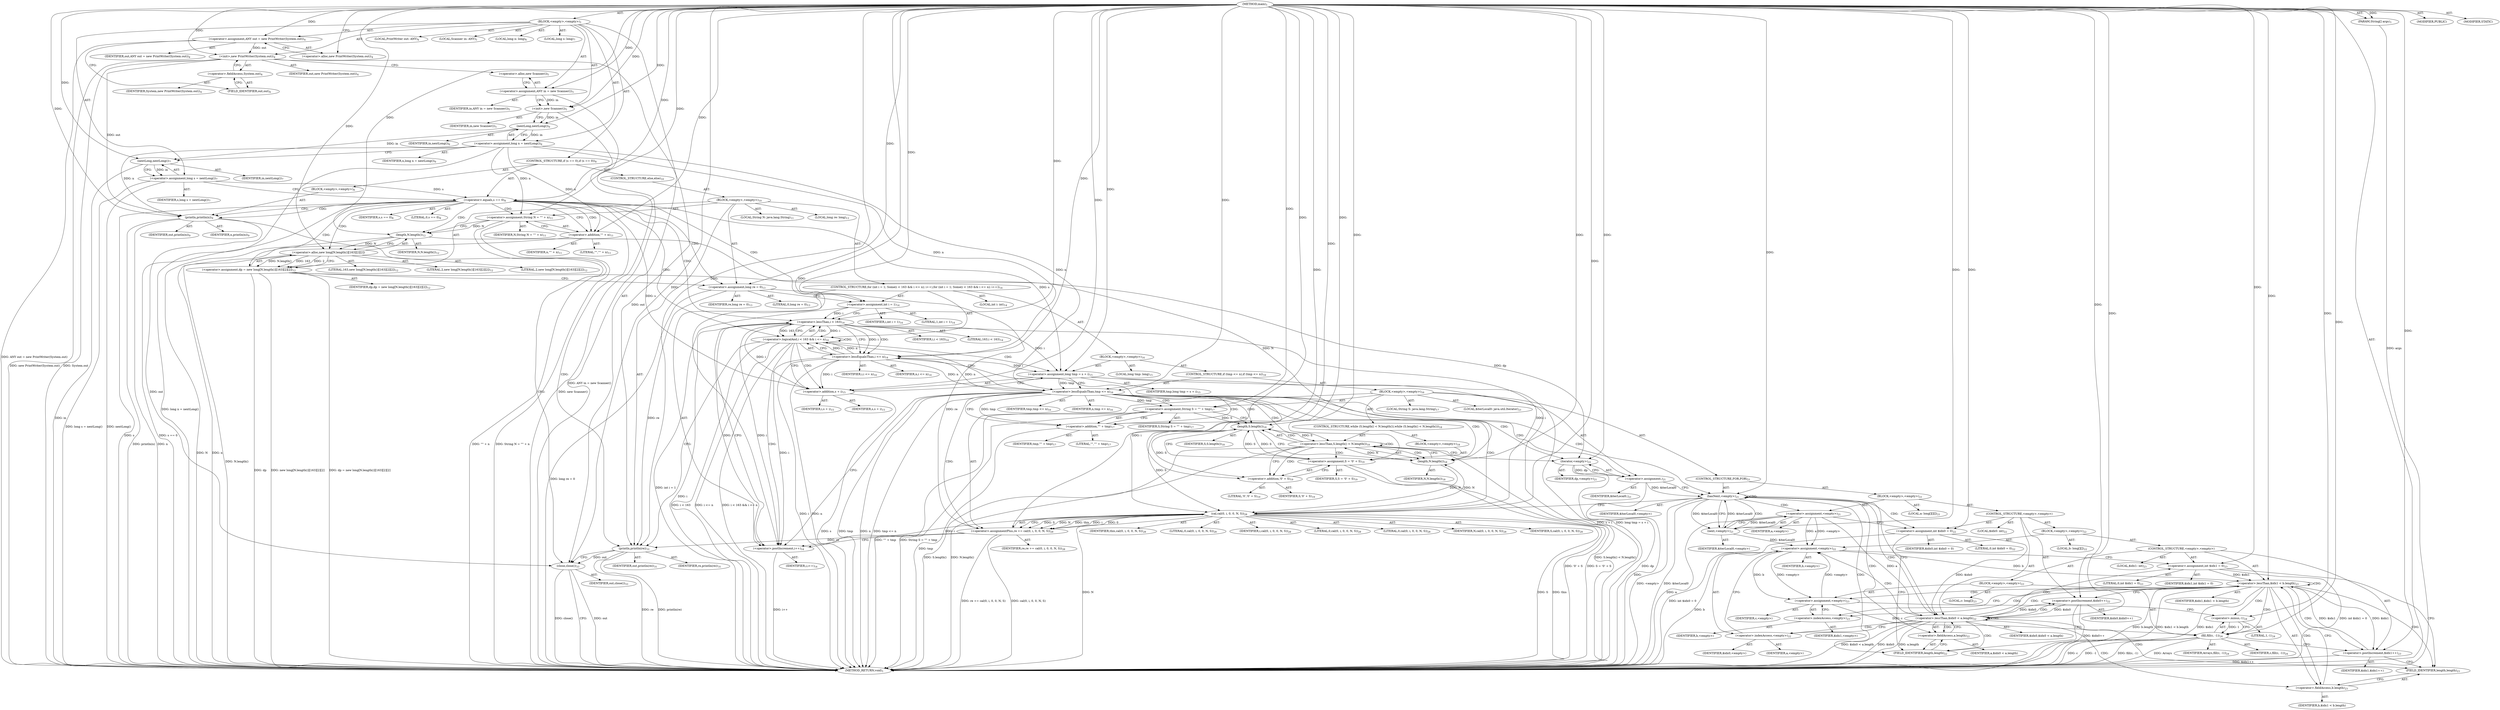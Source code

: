 digraph "main" {  
"21" [label = <(METHOD,main)<SUB>1</SUB>> ]
"22" [label = <(PARAM,String[] args)<SUB>1</SUB>> ]
"23" [label = <(BLOCK,&lt;empty&gt;,&lt;empty&gt;)<SUB>1</SUB>> ]
"4" [label = <(LOCAL,PrintWriter out: ANY)<SUB>4</SUB>> ]
"24" [label = <(&lt;operator&gt;.assignment,ANY out = new PrintWriter(System.out))<SUB>4</SUB>> ]
"25" [label = <(IDENTIFIER,out,ANY out = new PrintWriter(System.out))<SUB>4</SUB>> ]
"26" [label = <(&lt;operator&gt;.alloc,new PrintWriter(System.out))<SUB>4</SUB>> ]
"27" [label = <(&lt;init&gt;,new PrintWriter(System.out))<SUB>4</SUB>> ]
"3" [label = <(IDENTIFIER,out,new PrintWriter(System.out))<SUB>4</SUB>> ]
"28" [label = <(&lt;operator&gt;.fieldAccess,System.out)<SUB>4</SUB>> ]
"29" [label = <(IDENTIFIER,System,new PrintWriter(System.out))<SUB>4</SUB>> ]
"30" [label = <(FIELD_IDENTIFIER,out,out)<SUB>4</SUB>> ]
"6" [label = <(LOCAL,Scanner in: ANY)<SUB>5</SUB>> ]
"31" [label = <(&lt;operator&gt;.assignment,ANY in = new Scanner())<SUB>5</SUB>> ]
"32" [label = <(IDENTIFIER,in,ANY in = new Scanner())<SUB>5</SUB>> ]
"33" [label = <(&lt;operator&gt;.alloc,new Scanner())<SUB>5</SUB>> ]
"34" [label = <(&lt;init&gt;,new Scanner())<SUB>5</SUB>> ]
"5" [label = <(IDENTIFIER,in,new Scanner())<SUB>5</SUB>> ]
"35" [label = <(LOCAL,long n: long)<SUB>6</SUB>> ]
"36" [label = <(&lt;operator&gt;.assignment,long n = nextLong())<SUB>6</SUB>> ]
"37" [label = <(IDENTIFIER,n,long n = nextLong())<SUB>6</SUB>> ]
"38" [label = <(nextLong,nextLong())<SUB>6</SUB>> ]
"39" [label = <(IDENTIFIER,in,nextLong())<SUB>6</SUB>> ]
"40" [label = <(LOCAL,long s: long)<SUB>7</SUB>> ]
"41" [label = <(&lt;operator&gt;.assignment,long s = nextLong())<SUB>7</SUB>> ]
"42" [label = <(IDENTIFIER,s,long s = nextLong())<SUB>7</SUB>> ]
"43" [label = <(nextLong,nextLong())<SUB>7</SUB>> ]
"44" [label = <(IDENTIFIER,in,nextLong())<SUB>7</SUB>> ]
"45" [label = <(CONTROL_STRUCTURE,if (s == 0),if (s == 0))<SUB>8</SUB>> ]
"46" [label = <(&lt;operator&gt;.equals,s == 0)<SUB>8</SUB>> ]
"47" [label = <(IDENTIFIER,s,s == 0)<SUB>8</SUB>> ]
"48" [label = <(LITERAL,0,s == 0)<SUB>8</SUB>> ]
"49" [label = <(BLOCK,&lt;empty&gt;,&lt;empty&gt;)<SUB>8</SUB>> ]
"50" [label = <(println,println(n))<SUB>9</SUB>> ]
"51" [label = <(IDENTIFIER,out,println(n))<SUB>9</SUB>> ]
"52" [label = <(IDENTIFIER,n,println(n))<SUB>9</SUB>> ]
"53" [label = <(CONTROL_STRUCTURE,else,else)<SUB>10</SUB>> ]
"54" [label = <(BLOCK,&lt;empty&gt;,&lt;empty&gt;)<SUB>10</SUB>> ]
"55" [label = <(LOCAL,String N: java.lang.String)<SUB>11</SUB>> ]
"56" [label = <(&lt;operator&gt;.assignment,String N = &quot;&quot; + n)<SUB>11</SUB>> ]
"57" [label = <(IDENTIFIER,N,String N = &quot;&quot; + n)<SUB>11</SUB>> ]
"58" [label = <(&lt;operator&gt;.addition,&quot;&quot; + n)<SUB>11</SUB>> ]
"59" [label = <(LITERAL,&quot;&quot;,&quot;&quot; + n)<SUB>11</SUB>> ]
"60" [label = <(IDENTIFIER,n,&quot;&quot; + n)<SUB>11</SUB>> ]
"61" [label = <(&lt;operator&gt;.assignment,dp = new long[N.length()][163][2][2])<SUB>12</SUB>> ]
"62" [label = <(IDENTIFIER,dp,dp = new long[N.length()][163][2][2])<SUB>12</SUB>> ]
"63" [label = <(&lt;operator&gt;.alloc,new long[N.length()][163][2][2])> ]
"64" [label = <(length,N.length())<SUB>12</SUB>> ]
"65" [label = <(IDENTIFIER,N,N.length())<SUB>12</SUB>> ]
"66" [label = <(LITERAL,163,new long[N.length()][163][2][2])<SUB>12</SUB>> ]
"67" [label = <(LITERAL,2,new long[N.length()][163][2][2])<SUB>12</SUB>> ]
"68" [label = <(LITERAL,2,new long[N.length()][163][2][2])<SUB>12</SUB>> ]
"69" [label = <(LOCAL,long re: long)<SUB>13</SUB>> ]
"70" [label = <(&lt;operator&gt;.assignment,long re = 0)<SUB>13</SUB>> ]
"71" [label = <(IDENTIFIER,re,long re = 0)<SUB>13</SUB>> ]
"72" [label = <(LITERAL,0,long re = 0)<SUB>13</SUB>> ]
"73" [label = <(CONTROL_STRUCTURE,for (int i = 1; Some(i &lt; 163 &amp;&amp; i &lt;= n); i++),for (int i = 1; Some(i &lt; 163 &amp;&amp; i &lt;= n); i++))<SUB>14</SUB>> ]
"74" [label = <(LOCAL,int i: int)<SUB>14</SUB>> ]
"75" [label = <(&lt;operator&gt;.assignment,int i = 1)<SUB>14</SUB>> ]
"76" [label = <(IDENTIFIER,i,int i = 1)<SUB>14</SUB>> ]
"77" [label = <(LITERAL,1,int i = 1)<SUB>14</SUB>> ]
"78" [label = <(&lt;operator&gt;.logicalAnd,i &lt; 163 &amp;&amp; i &lt;= n)<SUB>14</SUB>> ]
"79" [label = <(&lt;operator&gt;.lessThan,i &lt; 163)<SUB>14</SUB>> ]
"80" [label = <(IDENTIFIER,i,i &lt; 163)<SUB>14</SUB>> ]
"81" [label = <(LITERAL,163,i &lt; 163)<SUB>14</SUB>> ]
"82" [label = <(&lt;operator&gt;.lessEqualsThan,i &lt;= n)<SUB>14</SUB>> ]
"83" [label = <(IDENTIFIER,i,i &lt;= n)<SUB>14</SUB>> ]
"84" [label = <(IDENTIFIER,n,i &lt;= n)<SUB>14</SUB>> ]
"85" [label = <(&lt;operator&gt;.postIncrement,i++)<SUB>14</SUB>> ]
"86" [label = <(IDENTIFIER,i,i++)<SUB>14</SUB>> ]
"87" [label = <(BLOCK,&lt;empty&gt;,&lt;empty&gt;)<SUB>14</SUB>> ]
"88" [label = <(LOCAL,long tmp: long)<SUB>15</SUB>> ]
"89" [label = <(&lt;operator&gt;.assignment,long tmp = s + i)<SUB>15</SUB>> ]
"90" [label = <(IDENTIFIER,tmp,long tmp = s + i)<SUB>15</SUB>> ]
"91" [label = <(&lt;operator&gt;.addition,s + i)<SUB>15</SUB>> ]
"92" [label = <(IDENTIFIER,s,s + i)<SUB>15</SUB>> ]
"93" [label = <(IDENTIFIER,i,s + i)<SUB>15</SUB>> ]
"94" [label = <(CONTROL_STRUCTURE,if (tmp &lt;= n),if (tmp &lt;= n))<SUB>16</SUB>> ]
"95" [label = <(&lt;operator&gt;.lessEqualsThan,tmp &lt;= n)<SUB>16</SUB>> ]
"96" [label = <(IDENTIFIER,tmp,tmp &lt;= n)<SUB>16</SUB>> ]
"97" [label = <(IDENTIFIER,n,tmp &lt;= n)<SUB>16</SUB>> ]
"98" [label = <(BLOCK,&lt;empty&gt;,&lt;empty&gt;)<SUB>16</SUB>> ]
"99" [label = <(LOCAL,String S: java.lang.String)<SUB>17</SUB>> ]
"100" [label = <(&lt;operator&gt;.assignment,String S = &quot;&quot; + tmp)<SUB>17</SUB>> ]
"101" [label = <(IDENTIFIER,S,String S = &quot;&quot; + tmp)<SUB>17</SUB>> ]
"102" [label = <(&lt;operator&gt;.addition,&quot;&quot; + tmp)<SUB>17</SUB>> ]
"103" [label = <(LITERAL,&quot;&quot;,&quot;&quot; + tmp)<SUB>17</SUB>> ]
"104" [label = <(IDENTIFIER,tmp,&quot;&quot; + tmp)<SUB>17</SUB>> ]
"105" [label = <(CONTROL_STRUCTURE,while (S.length() &lt; N.length()),while (S.length() &lt; N.length()))<SUB>18</SUB>> ]
"106" [label = <(&lt;operator&gt;.lessThan,S.length() &lt; N.length())<SUB>18</SUB>> ]
"107" [label = <(length,S.length())<SUB>18</SUB>> ]
"108" [label = <(IDENTIFIER,S,S.length())<SUB>18</SUB>> ]
"109" [label = <(length,N.length())<SUB>18</SUB>> ]
"110" [label = <(IDENTIFIER,N,N.length())<SUB>18</SUB>> ]
"111" [label = <(BLOCK,&lt;empty&gt;,&lt;empty&gt;)<SUB>18</SUB>> ]
"112" [label = <(&lt;operator&gt;.assignment,S = '0' + S)<SUB>19</SUB>> ]
"113" [label = <(IDENTIFIER,S,S = '0' + S)<SUB>19</SUB>> ]
"114" [label = <(&lt;operator&gt;.addition,'0' + S)<SUB>19</SUB>> ]
"115" [label = <(LITERAL,'0','0' + S)<SUB>19</SUB>> ]
"116" [label = <(IDENTIFIER,S,'0' + S)<SUB>19</SUB>> ]
"117" [label = <(LOCAL,$iterLocal0: java.util.Iterator)<SUB>21</SUB>> ]
"118" [label = <(&lt;operator&gt;.assignment,)<SUB>21</SUB>> ]
"119" [label = <(IDENTIFIER,$iterLocal0,)<SUB>21</SUB>> ]
"120" [label = <(iterator,&lt;empty&gt;)<SUB>21</SUB>> ]
"121" [label = <(IDENTIFIER,dp,&lt;empty&gt;)<SUB>21</SUB>> ]
"122" [label = <(CONTROL_STRUCTURE,FOR,FOR)<SUB>21</SUB>> ]
"123" [label = <(hasNext,&lt;empty&gt;)<SUB>21</SUB>> ]
"124" [label = <(IDENTIFIER,$iterLocal0,&lt;empty&gt;)> ]
"125" [label = <(BLOCK,&lt;empty&gt;,&lt;empty&gt;)<SUB>21</SUB>> ]
"126" [label = <(LOCAL,a: long[][][])<SUB>21</SUB>> ]
"127" [label = <(&lt;operator&gt;.assignment,&lt;empty&gt;)<SUB>21</SUB>> ]
"128" [label = <(IDENTIFIER,a,&lt;empty&gt;)> ]
"129" [label = <(next,&lt;empty&gt;)<SUB>21</SUB>> ]
"130" [label = <(IDENTIFIER,$iterLocal0,&lt;empty&gt;)> ]
"131" [label = <(CONTROL_STRUCTURE,&lt;empty&gt;,&lt;empty&gt;)> ]
"132" [label = <(LOCAL,$idx0: int)<SUB>22</SUB>> ]
"133" [label = <(&lt;operator&gt;.assignment,int $idx0 = 0)<SUB>22</SUB>> ]
"134" [label = <(IDENTIFIER,$idx0,int $idx0 = 0)> ]
"135" [label = <(LITERAL,0,int $idx0 = 0)<SUB>22</SUB>> ]
"136" [label = <(&lt;operator&gt;.lessThan,$idx0 &lt; a.length)<SUB>22</SUB>> ]
"137" [label = <(IDENTIFIER,$idx0,$idx0 &lt; a.length)> ]
"138" [label = <(&lt;operator&gt;.fieldAccess,a.length)<SUB>22</SUB>> ]
"139" [label = <(IDENTIFIER,a,$idx0 &lt; a.length)> ]
"140" [label = <(FIELD_IDENTIFIER,length,length)<SUB>22</SUB>> ]
"141" [label = <(&lt;operator&gt;.postIncrement,$idx0++)<SUB>22</SUB>> ]
"142" [label = <(IDENTIFIER,$idx0,$idx0++)> ]
"143" [label = <(BLOCK,&lt;empty&gt;,&lt;empty&gt;)<SUB>22</SUB>> ]
"144" [label = <(LOCAL,b: long[][])<SUB>22</SUB>> ]
"145" [label = <(&lt;operator&gt;.assignment,&lt;empty&gt;)<SUB>22</SUB>> ]
"146" [label = <(IDENTIFIER,b,&lt;empty&gt;)> ]
"147" [label = <(&lt;operator&gt;.indexAccess,&lt;empty&gt;)<SUB>22</SUB>> ]
"148" [label = <(IDENTIFIER,a,&lt;empty&gt;)> ]
"149" [label = <(IDENTIFIER,$idx0,&lt;empty&gt;)> ]
"150" [label = <(CONTROL_STRUCTURE,&lt;empty&gt;,&lt;empty&gt;)> ]
"151" [label = <(LOCAL,$idx1: int)<SUB>23</SUB>> ]
"152" [label = <(&lt;operator&gt;.assignment,int $idx1 = 0)<SUB>23</SUB>> ]
"153" [label = <(IDENTIFIER,$idx1,int $idx1 = 0)> ]
"154" [label = <(LITERAL,0,int $idx1 = 0)<SUB>23</SUB>> ]
"155" [label = <(&lt;operator&gt;.lessThan,$idx1 &lt; b.length)<SUB>23</SUB>> ]
"156" [label = <(IDENTIFIER,$idx1,$idx1 &lt; b.length)> ]
"157" [label = <(&lt;operator&gt;.fieldAccess,b.length)<SUB>23</SUB>> ]
"158" [label = <(IDENTIFIER,b,$idx1 &lt; b.length)> ]
"159" [label = <(FIELD_IDENTIFIER,length,length)<SUB>23</SUB>> ]
"160" [label = <(&lt;operator&gt;.postIncrement,$idx1++)<SUB>23</SUB>> ]
"161" [label = <(IDENTIFIER,$idx1,$idx1++)> ]
"162" [label = <(BLOCK,&lt;empty&gt;,&lt;empty&gt;)<SUB>23</SUB>> ]
"163" [label = <(LOCAL,c: long[])<SUB>23</SUB>> ]
"164" [label = <(&lt;operator&gt;.assignment,&lt;empty&gt;)<SUB>23</SUB>> ]
"165" [label = <(IDENTIFIER,c,&lt;empty&gt;)> ]
"166" [label = <(&lt;operator&gt;.indexAccess,&lt;empty&gt;)<SUB>23</SUB>> ]
"167" [label = <(IDENTIFIER,b,&lt;empty&gt;)> ]
"168" [label = <(IDENTIFIER,$idx1,&lt;empty&gt;)> ]
"169" [label = <(fill,fill(c, -1))<SUB>24</SUB>> ]
"170" [label = <(IDENTIFIER,Arrays,fill(c, -1))<SUB>24</SUB>> ]
"171" [label = <(IDENTIFIER,c,fill(c, -1))<SUB>24</SUB>> ]
"172" [label = <(&lt;operator&gt;.minus,-1)<SUB>24</SUB>> ]
"173" [label = <(LITERAL,1,-1)<SUB>24</SUB>> ]
"174" [label = <(&lt;operator&gt;.assignmentPlus,re += cal(0, i, 0, 0, N, S))<SUB>28</SUB>> ]
"175" [label = <(IDENTIFIER,re,re += cal(0, i, 0, 0, N, S))<SUB>28</SUB>> ]
"176" [label = <(cal,cal(0, i, 0, 0, N, S))<SUB>28</SUB>> ]
"177" [label = <(IDENTIFIER,this,cal(0, i, 0, 0, N, S))<SUB>28</SUB>> ]
"178" [label = <(LITERAL,0,cal(0, i, 0, 0, N, S))<SUB>28</SUB>> ]
"179" [label = <(IDENTIFIER,i,cal(0, i, 0, 0, N, S))<SUB>28</SUB>> ]
"180" [label = <(LITERAL,0,cal(0, i, 0, 0, N, S))<SUB>28</SUB>> ]
"181" [label = <(LITERAL,0,cal(0, i, 0, 0, N, S))<SUB>28</SUB>> ]
"182" [label = <(IDENTIFIER,N,cal(0, i, 0, 0, N, S))<SUB>28</SUB>> ]
"183" [label = <(IDENTIFIER,S,cal(0, i, 0, 0, N, S))<SUB>28</SUB>> ]
"184" [label = <(println,println(re))<SUB>31</SUB>> ]
"185" [label = <(IDENTIFIER,out,println(re))<SUB>31</SUB>> ]
"186" [label = <(IDENTIFIER,re,println(re))<SUB>31</SUB>> ]
"187" [label = <(close,close())<SUB>33</SUB>> ]
"188" [label = <(IDENTIFIER,out,close())<SUB>33</SUB>> ]
"189" [label = <(MODIFIER,PUBLIC)> ]
"190" [label = <(MODIFIER,STATIC)> ]
"191" [label = <(METHOD_RETURN,void)<SUB>1</SUB>> ]
  "21" -> "22"  [ label = "AST: "] 
  "21" -> "23"  [ label = "AST: "] 
  "21" -> "189"  [ label = "AST: "] 
  "21" -> "190"  [ label = "AST: "] 
  "21" -> "191"  [ label = "AST: "] 
  "23" -> "4"  [ label = "AST: "] 
  "23" -> "24"  [ label = "AST: "] 
  "23" -> "27"  [ label = "AST: "] 
  "23" -> "6"  [ label = "AST: "] 
  "23" -> "31"  [ label = "AST: "] 
  "23" -> "34"  [ label = "AST: "] 
  "23" -> "35"  [ label = "AST: "] 
  "23" -> "36"  [ label = "AST: "] 
  "23" -> "40"  [ label = "AST: "] 
  "23" -> "41"  [ label = "AST: "] 
  "23" -> "45"  [ label = "AST: "] 
  "23" -> "187"  [ label = "AST: "] 
  "24" -> "25"  [ label = "AST: "] 
  "24" -> "26"  [ label = "AST: "] 
  "27" -> "3"  [ label = "AST: "] 
  "27" -> "28"  [ label = "AST: "] 
  "28" -> "29"  [ label = "AST: "] 
  "28" -> "30"  [ label = "AST: "] 
  "31" -> "32"  [ label = "AST: "] 
  "31" -> "33"  [ label = "AST: "] 
  "34" -> "5"  [ label = "AST: "] 
  "36" -> "37"  [ label = "AST: "] 
  "36" -> "38"  [ label = "AST: "] 
  "38" -> "39"  [ label = "AST: "] 
  "41" -> "42"  [ label = "AST: "] 
  "41" -> "43"  [ label = "AST: "] 
  "43" -> "44"  [ label = "AST: "] 
  "45" -> "46"  [ label = "AST: "] 
  "45" -> "49"  [ label = "AST: "] 
  "45" -> "53"  [ label = "AST: "] 
  "46" -> "47"  [ label = "AST: "] 
  "46" -> "48"  [ label = "AST: "] 
  "49" -> "50"  [ label = "AST: "] 
  "50" -> "51"  [ label = "AST: "] 
  "50" -> "52"  [ label = "AST: "] 
  "53" -> "54"  [ label = "AST: "] 
  "54" -> "55"  [ label = "AST: "] 
  "54" -> "56"  [ label = "AST: "] 
  "54" -> "61"  [ label = "AST: "] 
  "54" -> "69"  [ label = "AST: "] 
  "54" -> "70"  [ label = "AST: "] 
  "54" -> "73"  [ label = "AST: "] 
  "54" -> "184"  [ label = "AST: "] 
  "56" -> "57"  [ label = "AST: "] 
  "56" -> "58"  [ label = "AST: "] 
  "58" -> "59"  [ label = "AST: "] 
  "58" -> "60"  [ label = "AST: "] 
  "61" -> "62"  [ label = "AST: "] 
  "61" -> "63"  [ label = "AST: "] 
  "63" -> "64"  [ label = "AST: "] 
  "63" -> "66"  [ label = "AST: "] 
  "63" -> "67"  [ label = "AST: "] 
  "63" -> "68"  [ label = "AST: "] 
  "64" -> "65"  [ label = "AST: "] 
  "70" -> "71"  [ label = "AST: "] 
  "70" -> "72"  [ label = "AST: "] 
  "73" -> "74"  [ label = "AST: "] 
  "73" -> "75"  [ label = "AST: "] 
  "73" -> "78"  [ label = "AST: "] 
  "73" -> "85"  [ label = "AST: "] 
  "73" -> "87"  [ label = "AST: "] 
  "75" -> "76"  [ label = "AST: "] 
  "75" -> "77"  [ label = "AST: "] 
  "78" -> "79"  [ label = "AST: "] 
  "78" -> "82"  [ label = "AST: "] 
  "79" -> "80"  [ label = "AST: "] 
  "79" -> "81"  [ label = "AST: "] 
  "82" -> "83"  [ label = "AST: "] 
  "82" -> "84"  [ label = "AST: "] 
  "85" -> "86"  [ label = "AST: "] 
  "87" -> "88"  [ label = "AST: "] 
  "87" -> "89"  [ label = "AST: "] 
  "87" -> "94"  [ label = "AST: "] 
  "89" -> "90"  [ label = "AST: "] 
  "89" -> "91"  [ label = "AST: "] 
  "91" -> "92"  [ label = "AST: "] 
  "91" -> "93"  [ label = "AST: "] 
  "94" -> "95"  [ label = "AST: "] 
  "94" -> "98"  [ label = "AST: "] 
  "95" -> "96"  [ label = "AST: "] 
  "95" -> "97"  [ label = "AST: "] 
  "98" -> "99"  [ label = "AST: "] 
  "98" -> "100"  [ label = "AST: "] 
  "98" -> "105"  [ label = "AST: "] 
  "98" -> "117"  [ label = "AST: "] 
  "98" -> "118"  [ label = "AST: "] 
  "98" -> "122"  [ label = "AST: "] 
  "98" -> "174"  [ label = "AST: "] 
  "100" -> "101"  [ label = "AST: "] 
  "100" -> "102"  [ label = "AST: "] 
  "102" -> "103"  [ label = "AST: "] 
  "102" -> "104"  [ label = "AST: "] 
  "105" -> "106"  [ label = "AST: "] 
  "105" -> "111"  [ label = "AST: "] 
  "106" -> "107"  [ label = "AST: "] 
  "106" -> "109"  [ label = "AST: "] 
  "107" -> "108"  [ label = "AST: "] 
  "109" -> "110"  [ label = "AST: "] 
  "111" -> "112"  [ label = "AST: "] 
  "112" -> "113"  [ label = "AST: "] 
  "112" -> "114"  [ label = "AST: "] 
  "114" -> "115"  [ label = "AST: "] 
  "114" -> "116"  [ label = "AST: "] 
  "118" -> "119"  [ label = "AST: "] 
  "118" -> "120"  [ label = "AST: "] 
  "120" -> "121"  [ label = "AST: "] 
  "122" -> "123"  [ label = "AST: "] 
  "122" -> "125"  [ label = "AST: "] 
  "123" -> "124"  [ label = "AST: "] 
  "125" -> "126"  [ label = "AST: "] 
  "125" -> "127"  [ label = "AST: "] 
  "125" -> "131"  [ label = "AST: "] 
  "127" -> "128"  [ label = "AST: "] 
  "127" -> "129"  [ label = "AST: "] 
  "129" -> "130"  [ label = "AST: "] 
  "131" -> "132"  [ label = "AST: "] 
  "131" -> "133"  [ label = "AST: "] 
  "131" -> "136"  [ label = "AST: "] 
  "131" -> "141"  [ label = "AST: "] 
  "131" -> "143"  [ label = "AST: "] 
  "133" -> "134"  [ label = "AST: "] 
  "133" -> "135"  [ label = "AST: "] 
  "136" -> "137"  [ label = "AST: "] 
  "136" -> "138"  [ label = "AST: "] 
  "138" -> "139"  [ label = "AST: "] 
  "138" -> "140"  [ label = "AST: "] 
  "141" -> "142"  [ label = "AST: "] 
  "143" -> "144"  [ label = "AST: "] 
  "143" -> "145"  [ label = "AST: "] 
  "143" -> "150"  [ label = "AST: "] 
  "145" -> "146"  [ label = "AST: "] 
  "145" -> "147"  [ label = "AST: "] 
  "147" -> "148"  [ label = "AST: "] 
  "147" -> "149"  [ label = "AST: "] 
  "150" -> "151"  [ label = "AST: "] 
  "150" -> "152"  [ label = "AST: "] 
  "150" -> "155"  [ label = "AST: "] 
  "150" -> "160"  [ label = "AST: "] 
  "150" -> "162"  [ label = "AST: "] 
  "152" -> "153"  [ label = "AST: "] 
  "152" -> "154"  [ label = "AST: "] 
  "155" -> "156"  [ label = "AST: "] 
  "155" -> "157"  [ label = "AST: "] 
  "157" -> "158"  [ label = "AST: "] 
  "157" -> "159"  [ label = "AST: "] 
  "160" -> "161"  [ label = "AST: "] 
  "162" -> "163"  [ label = "AST: "] 
  "162" -> "164"  [ label = "AST: "] 
  "162" -> "169"  [ label = "AST: "] 
  "164" -> "165"  [ label = "AST: "] 
  "164" -> "166"  [ label = "AST: "] 
  "166" -> "167"  [ label = "AST: "] 
  "166" -> "168"  [ label = "AST: "] 
  "169" -> "170"  [ label = "AST: "] 
  "169" -> "171"  [ label = "AST: "] 
  "169" -> "172"  [ label = "AST: "] 
  "172" -> "173"  [ label = "AST: "] 
  "174" -> "175"  [ label = "AST: "] 
  "174" -> "176"  [ label = "AST: "] 
  "176" -> "177"  [ label = "AST: "] 
  "176" -> "178"  [ label = "AST: "] 
  "176" -> "179"  [ label = "AST: "] 
  "176" -> "180"  [ label = "AST: "] 
  "176" -> "181"  [ label = "AST: "] 
  "176" -> "182"  [ label = "AST: "] 
  "176" -> "183"  [ label = "AST: "] 
  "184" -> "185"  [ label = "AST: "] 
  "184" -> "186"  [ label = "AST: "] 
  "187" -> "188"  [ label = "AST: "] 
  "24" -> "30"  [ label = "CFG: "] 
  "27" -> "33"  [ label = "CFG: "] 
  "31" -> "34"  [ label = "CFG: "] 
  "34" -> "38"  [ label = "CFG: "] 
  "36" -> "43"  [ label = "CFG: "] 
  "41" -> "46"  [ label = "CFG: "] 
  "187" -> "191"  [ label = "CFG: "] 
  "26" -> "24"  [ label = "CFG: "] 
  "28" -> "27"  [ label = "CFG: "] 
  "33" -> "31"  [ label = "CFG: "] 
  "38" -> "36"  [ label = "CFG: "] 
  "43" -> "41"  [ label = "CFG: "] 
  "46" -> "50"  [ label = "CFG: "] 
  "46" -> "58"  [ label = "CFG: "] 
  "30" -> "28"  [ label = "CFG: "] 
  "50" -> "187"  [ label = "CFG: "] 
  "56" -> "64"  [ label = "CFG: "] 
  "61" -> "70"  [ label = "CFG: "] 
  "70" -> "75"  [ label = "CFG: "] 
  "184" -> "187"  [ label = "CFG: "] 
  "58" -> "56"  [ label = "CFG: "] 
  "63" -> "61"  [ label = "CFG: "] 
  "75" -> "79"  [ label = "CFG: "] 
  "78" -> "91"  [ label = "CFG: "] 
  "78" -> "184"  [ label = "CFG: "] 
  "85" -> "79"  [ label = "CFG: "] 
  "64" -> "63"  [ label = "CFG: "] 
  "79" -> "78"  [ label = "CFG: "] 
  "79" -> "82"  [ label = "CFG: "] 
  "82" -> "78"  [ label = "CFG: "] 
  "89" -> "95"  [ label = "CFG: "] 
  "91" -> "89"  [ label = "CFG: "] 
  "95" -> "102"  [ label = "CFG: "] 
  "95" -> "85"  [ label = "CFG: "] 
  "100" -> "107"  [ label = "CFG: "] 
  "118" -> "123"  [ label = "CFG: "] 
  "174" -> "85"  [ label = "CFG: "] 
  "102" -> "100"  [ label = "CFG: "] 
  "106" -> "114"  [ label = "CFG: "] 
  "106" -> "120"  [ label = "CFG: "] 
  "120" -> "118"  [ label = "CFG: "] 
  "123" -> "129"  [ label = "CFG: "] 
  "123" -> "176"  [ label = "CFG: "] 
  "176" -> "174"  [ label = "CFG: "] 
  "107" -> "109"  [ label = "CFG: "] 
  "109" -> "106"  [ label = "CFG: "] 
  "112" -> "107"  [ label = "CFG: "] 
  "127" -> "133"  [ label = "CFG: "] 
  "114" -> "112"  [ label = "CFG: "] 
  "129" -> "127"  [ label = "CFG: "] 
  "133" -> "140"  [ label = "CFG: "] 
  "136" -> "123"  [ label = "CFG: "] 
  "136" -> "147"  [ label = "CFG: "] 
  "141" -> "140"  [ label = "CFG: "] 
  "138" -> "136"  [ label = "CFG: "] 
  "145" -> "152"  [ label = "CFG: "] 
  "140" -> "138"  [ label = "CFG: "] 
  "147" -> "145"  [ label = "CFG: "] 
  "152" -> "159"  [ label = "CFG: "] 
  "155" -> "166"  [ label = "CFG: "] 
  "155" -> "141"  [ label = "CFG: "] 
  "160" -> "159"  [ label = "CFG: "] 
  "157" -> "155"  [ label = "CFG: "] 
  "164" -> "172"  [ label = "CFG: "] 
  "169" -> "160"  [ label = "CFG: "] 
  "159" -> "157"  [ label = "CFG: "] 
  "166" -> "164"  [ label = "CFG: "] 
  "172" -> "169"  [ label = "CFG: "] 
  "21" -> "26"  [ label = "CFG: "] 
  "22" -> "191"  [ label = "DDG: args"] 
  "24" -> "191"  [ label = "DDG: ANY out = new PrintWriter(System.out)"] 
  "27" -> "191"  [ label = "DDG: System.out"] 
  "27" -> "191"  [ label = "DDG: new PrintWriter(System.out)"] 
  "31" -> "191"  [ label = "DDG: ANY in = new Scanner()"] 
  "34" -> "191"  [ label = "DDG: new Scanner()"] 
  "36" -> "191"  [ label = "DDG: long n = nextLong()"] 
  "43" -> "191"  [ label = "DDG: in"] 
  "41" -> "191"  [ label = "DDG: nextLong()"] 
  "41" -> "191"  [ label = "DDG: long s = nextLong()"] 
  "46" -> "191"  [ label = "DDG: s"] 
  "46" -> "191"  [ label = "DDG: s == 0"] 
  "58" -> "191"  [ label = "DDG: n"] 
  "56" -> "191"  [ label = "DDG: &quot;&quot; + n"] 
  "56" -> "191"  [ label = "DDG: String N = &quot;&quot; + n"] 
  "61" -> "191"  [ label = "DDG: dp"] 
  "64" -> "191"  [ label = "DDG: N"] 
  "63" -> "191"  [ label = "DDG: N.length()"] 
  "61" -> "191"  [ label = "DDG: new long[N.length()][163][2][2]"] 
  "61" -> "191"  [ label = "DDG: dp = new long[N.length()][163][2][2]"] 
  "70" -> "191"  [ label = "DDG: long re = 0"] 
  "75" -> "191"  [ label = "DDG: int i = 1"] 
  "79" -> "191"  [ label = "DDG: i"] 
  "78" -> "191"  [ label = "DDG: i &lt; 163"] 
  "82" -> "191"  [ label = "DDG: i"] 
  "82" -> "191"  [ label = "DDG: n"] 
  "78" -> "191"  [ label = "DDG: i &lt;= n"] 
  "78" -> "191"  [ label = "DDG: i &lt; 163 &amp;&amp; i &lt;= n"] 
  "184" -> "191"  [ label = "DDG: re"] 
  "184" -> "191"  [ label = "DDG: println(re)"] 
  "91" -> "191"  [ label = "DDG: s"] 
  "89" -> "191"  [ label = "DDG: s + i"] 
  "89" -> "191"  [ label = "DDG: long tmp = s + i"] 
  "95" -> "191"  [ label = "DDG: tmp"] 
  "95" -> "191"  [ label = "DDG: n"] 
  "95" -> "191"  [ label = "DDG: tmp &lt;= n"] 
  "102" -> "191"  [ label = "DDG: tmp"] 
  "100" -> "191"  [ label = "DDG: &quot;&quot; + tmp"] 
  "100" -> "191"  [ label = "DDG: String S = &quot;&quot; + tmp"] 
  "106" -> "191"  [ label = "DDG: S.length()"] 
  "106" -> "191"  [ label = "DDG: N.length()"] 
  "106" -> "191"  [ label = "DDG: S.length() &lt; N.length()"] 
  "120" -> "191"  [ label = "DDG: dp"] 
  "118" -> "191"  [ label = "DDG: "] 
  "123" -> "191"  [ label = "DDG: $iterLocal0"] 
  "123" -> "191"  [ label = "DDG: &lt;empty&gt;"] 
  "176" -> "191"  [ label = "DDG: N"] 
  "176" -> "191"  [ label = "DDG: S"] 
  "174" -> "191"  [ label = "DDG: cal(0, i, 0, 0, N, S)"] 
  "174" -> "191"  [ label = "DDG: re += cal(0, i, 0, 0, N, S)"] 
  "85" -> "191"  [ label = "DDG: i++"] 
  "127" -> "191"  [ label = "DDG: a"] 
  "133" -> "191"  [ label = "DDG: int $idx0 = 0"] 
  "136" -> "191"  [ label = "DDG: $idx0"] 
  "136" -> "191"  [ label = "DDG: a.length"] 
  "136" -> "191"  [ label = "DDG: $idx0 &lt; a.length"] 
  "145" -> "191"  [ label = "DDG: b"] 
  "152" -> "191"  [ label = "DDG: int $idx1 = 0"] 
  "155" -> "191"  [ label = "DDG: $idx1"] 
  "155" -> "191"  [ label = "DDG: b.length"] 
  "155" -> "191"  [ label = "DDG: $idx1 &lt; b.length"] 
  "141" -> "191"  [ label = "DDG: $idx0++"] 
  "169" -> "191"  [ label = "DDG: c"] 
  "169" -> "191"  [ label = "DDG: -1"] 
  "169" -> "191"  [ label = "DDG: fill(c, -1)"] 
  "160" -> "191"  [ label = "DDG: $idx1++"] 
  "112" -> "191"  [ label = "DDG: '0' + S"] 
  "112" -> "191"  [ label = "DDG: S = '0' + S"] 
  "50" -> "191"  [ label = "DDG: n"] 
  "50" -> "191"  [ label = "DDG: println(n)"] 
  "187" -> "191"  [ label = "DDG: out"] 
  "187" -> "191"  [ label = "DDG: close()"] 
  "169" -> "191"  [ label = "DDG: Arrays"] 
  "176" -> "191"  [ label = "DDG: this"] 
  "21" -> "22"  [ label = "DDG: "] 
  "21" -> "24"  [ label = "DDG: "] 
  "21" -> "31"  [ label = "DDG: "] 
  "38" -> "36"  [ label = "DDG: in"] 
  "43" -> "41"  [ label = "DDG: in"] 
  "24" -> "27"  [ label = "DDG: out"] 
  "21" -> "27"  [ label = "DDG: "] 
  "31" -> "34"  [ label = "DDG: in"] 
  "21" -> "34"  [ label = "DDG: "] 
  "184" -> "187"  [ label = "DDG: out"] 
  "50" -> "187"  [ label = "DDG: out"] 
  "21" -> "187"  [ label = "DDG: "] 
  "34" -> "38"  [ label = "DDG: in"] 
  "21" -> "38"  [ label = "DDG: "] 
  "38" -> "43"  [ label = "DDG: in"] 
  "21" -> "43"  [ label = "DDG: "] 
  "41" -> "46"  [ label = "DDG: s"] 
  "21" -> "46"  [ label = "DDG: "] 
  "27" -> "50"  [ label = "DDG: out"] 
  "21" -> "50"  [ label = "DDG: "] 
  "36" -> "50"  [ label = "DDG: n"] 
  "21" -> "56"  [ label = "DDG: "] 
  "36" -> "56"  [ label = "DDG: n"] 
  "63" -> "61"  [ label = "DDG: N.length()"] 
  "63" -> "61"  [ label = "DDG: 163"] 
  "63" -> "61"  [ label = "DDG: 2"] 
  "21" -> "70"  [ label = "DDG: "] 
  "21" -> "75"  [ label = "DDG: "] 
  "27" -> "184"  [ label = "DDG: out"] 
  "21" -> "184"  [ label = "DDG: "] 
  "70" -> "184"  [ label = "DDG: re"] 
  "174" -> "184"  [ label = "DDG: re"] 
  "21" -> "58"  [ label = "DDG: "] 
  "36" -> "58"  [ label = "DDG: n"] 
  "64" -> "63"  [ label = "DDG: N"] 
  "21" -> "63"  [ label = "DDG: "] 
  "79" -> "78"  [ label = "DDG: i"] 
  "79" -> "78"  [ label = "DDG: 163"] 
  "82" -> "78"  [ label = "DDG: i"] 
  "82" -> "78"  [ label = "DDG: n"] 
  "176" -> "85"  [ label = "DDG: i"] 
  "21" -> "85"  [ label = "DDG: "] 
  "79" -> "85"  [ label = "DDG: i"] 
  "82" -> "85"  [ label = "DDG: i"] 
  "46" -> "89"  [ label = "DDG: s"] 
  "21" -> "89"  [ label = "DDG: "] 
  "79" -> "89"  [ label = "DDG: i"] 
  "82" -> "89"  [ label = "DDG: i"] 
  "56" -> "64"  [ label = "DDG: N"] 
  "21" -> "64"  [ label = "DDG: "] 
  "75" -> "79"  [ label = "DDG: i"] 
  "85" -> "79"  [ label = "DDG: i"] 
  "21" -> "79"  [ label = "DDG: "] 
  "79" -> "82"  [ label = "DDG: i"] 
  "21" -> "82"  [ label = "DDG: "] 
  "95" -> "82"  [ label = "DDG: n"] 
  "36" -> "82"  [ label = "DDG: n"] 
  "46" -> "91"  [ label = "DDG: s"] 
  "21" -> "91"  [ label = "DDG: "] 
  "79" -> "91"  [ label = "DDG: i"] 
  "82" -> "91"  [ label = "DDG: i"] 
  "89" -> "95"  [ label = "DDG: tmp"] 
  "21" -> "95"  [ label = "DDG: "] 
  "82" -> "95"  [ label = "DDG: n"] 
  "36" -> "95"  [ label = "DDG: n"] 
  "21" -> "100"  [ label = "DDG: "] 
  "95" -> "100"  [ label = "DDG: tmp"] 
  "120" -> "118"  [ label = "DDG: dp"] 
  "176" -> "174"  [ label = "DDG: S"] 
  "176" -> "174"  [ label = "DDG: 0"] 
  "176" -> "174"  [ label = "DDG: N"] 
  "176" -> "174"  [ label = "DDG: this"] 
  "176" -> "174"  [ label = "DDG: i"] 
  "70" -> "174"  [ label = "DDG: re"] 
  "21" -> "174"  [ label = "DDG: "] 
  "21" -> "102"  [ label = "DDG: "] 
  "95" -> "102"  [ label = "DDG: tmp"] 
  "107" -> "106"  [ label = "DDG: S"] 
  "109" -> "106"  [ label = "DDG: N"] 
  "21" -> "112"  [ label = "DDG: "] 
  "107" -> "112"  [ label = "DDG: S"] 
  "61" -> "120"  [ label = "DDG: dp"] 
  "21" -> "120"  [ label = "DDG: "] 
  "118" -> "123"  [ label = "DDG: $iterLocal0"] 
  "129" -> "123"  [ label = "DDG: $iterLocal0"] 
  "21" -> "123"  [ label = "DDG: "] 
  "129" -> "127"  [ label = "DDG: $iterLocal0"] 
  "21" -> "176"  [ label = "DDG: "] 
  "79" -> "176"  [ label = "DDG: i"] 
  "82" -> "176"  [ label = "DDG: i"] 
  "109" -> "176"  [ label = "DDG: N"] 
  "107" -> "176"  [ label = "DDG: S"] 
  "100" -> "107"  [ label = "DDG: S"] 
  "112" -> "107"  [ label = "DDG: S"] 
  "21" -> "107"  [ label = "DDG: "] 
  "64" -> "109"  [ label = "DDG: N"] 
  "176" -> "109"  [ label = "DDG: N"] 
  "21" -> "109"  [ label = "DDG: "] 
  "21" -> "133"  [ label = "DDG: "] 
  "21" -> "114"  [ label = "DDG: "] 
  "107" -> "114"  [ label = "DDG: S"] 
  "123" -> "129"  [ label = "DDG: $iterLocal0"] 
  "21" -> "129"  [ label = "DDG: "] 
  "133" -> "136"  [ label = "DDG: $idx0"] 
  "141" -> "136"  [ label = "DDG: $idx0"] 
  "21" -> "136"  [ label = "DDG: "] 
  "127" -> "136"  [ label = "DDG: a"] 
  "136" -> "141"  [ label = "DDG: $idx0"] 
  "21" -> "141"  [ label = "DDG: "] 
  "127" -> "145"  [ label = "DDG: a"] 
  "127" -> "145"  [ label = "DDG: &lt;empty&gt;"] 
  "164" -> "145"  [ label = "DDG: &lt;empty&gt;"] 
  "129" -> "145"  [ label = "DDG: $iterLocal0"] 
  "21" -> "152"  [ label = "DDG: "] 
  "152" -> "155"  [ label = "DDG: $idx1"] 
  "160" -> "155"  [ label = "DDG: $idx1"] 
  "21" -> "155"  [ label = "DDG: "] 
  "145" -> "155"  [ label = "DDG: b"] 
  "155" -> "160"  [ label = "DDG: $idx1"] 
  "21" -> "160"  [ label = "DDG: "] 
  "145" -> "164"  [ label = "DDG: b"] 
  "145" -> "164"  [ label = "DDG: &lt;empty&gt;"] 
  "21" -> "169"  [ label = "DDG: "] 
  "164" -> "169"  [ label = "DDG: c"] 
  "172" -> "169"  [ label = "DDG: 1"] 
  "21" -> "172"  [ label = "DDG: "] 
  "46" -> "64"  [ label = "CDG: "] 
  "46" -> "75"  [ label = "CDG: "] 
  "46" -> "56"  [ label = "CDG: "] 
  "46" -> "50"  [ label = "CDG: "] 
  "46" -> "184"  [ label = "CDG: "] 
  "46" -> "79"  [ label = "CDG: "] 
  "46" -> "58"  [ label = "CDG: "] 
  "46" -> "61"  [ label = "CDG: "] 
  "46" -> "70"  [ label = "CDG: "] 
  "46" -> "63"  [ label = "CDG: "] 
  "46" -> "78"  [ label = "CDG: "] 
  "78" -> "85"  [ label = "CDG: "] 
  "78" -> "95"  [ label = "CDG: "] 
  "78" -> "91"  [ label = "CDG: "] 
  "78" -> "79"  [ label = "CDG: "] 
  "78" -> "89"  [ label = "CDG: "] 
  "78" -> "78"  [ label = "CDG: "] 
  "79" -> "82"  [ label = "CDG: "] 
  "95" -> "107"  [ label = "CDG: "] 
  "95" -> "120"  [ label = "CDG: "] 
  "95" -> "102"  [ label = "CDG: "] 
  "95" -> "118"  [ label = "CDG: "] 
  "95" -> "100"  [ label = "CDG: "] 
  "95" -> "174"  [ label = "CDG: "] 
  "95" -> "123"  [ label = "CDG: "] 
  "95" -> "106"  [ label = "CDG: "] 
  "95" -> "176"  [ label = "CDG: "] 
  "95" -> "109"  [ label = "CDG: "] 
  "106" -> "107"  [ label = "CDG: "] 
  "106" -> "114"  [ label = "CDG: "] 
  "106" -> "112"  [ label = "CDG: "] 
  "106" -> "106"  [ label = "CDG: "] 
  "106" -> "109"  [ label = "CDG: "] 
  "123" -> "136"  [ label = "CDG: "] 
  "123" -> "129"  [ label = "CDG: "] 
  "123" -> "138"  [ label = "CDG: "] 
  "123" -> "127"  [ label = "CDG: "] 
  "123" -> "123"  [ label = "CDG: "] 
  "123" -> "140"  [ label = "CDG: "] 
  "123" -> "133"  [ label = "CDG: "] 
  "136" -> "136"  [ label = "CDG: "] 
  "136" -> "145"  [ label = "CDG: "] 
  "136" -> "138"  [ label = "CDG: "] 
  "136" -> "152"  [ label = "CDG: "] 
  "136" -> "155"  [ label = "CDG: "] 
  "136" -> "141"  [ label = "CDG: "] 
  "136" -> "157"  [ label = "CDG: "] 
  "136" -> "159"  [ label = "CDG: "] 
  "136" -> "140"  [ label = "CDG: "] 
  "136" -> "147"  [ label = "CDG: "] 
  "155" -> "169"  [ label = "CDG: "] 
  "155" -> "164"  [ label = "CDG: "] 
  "155" -> "155"  [ label = "CDG: "] 
  "155" -> "160"  [ label = "CDG: "] 
  "155" -> "166"  [ label = "CDG: "] 
  "155" -> "157"  [ label = "CDG: "] 
  "155" -> "159"  [ label = "CDG: "] 
  "155" -> "172"  [ label = "CDG: "] 
}
